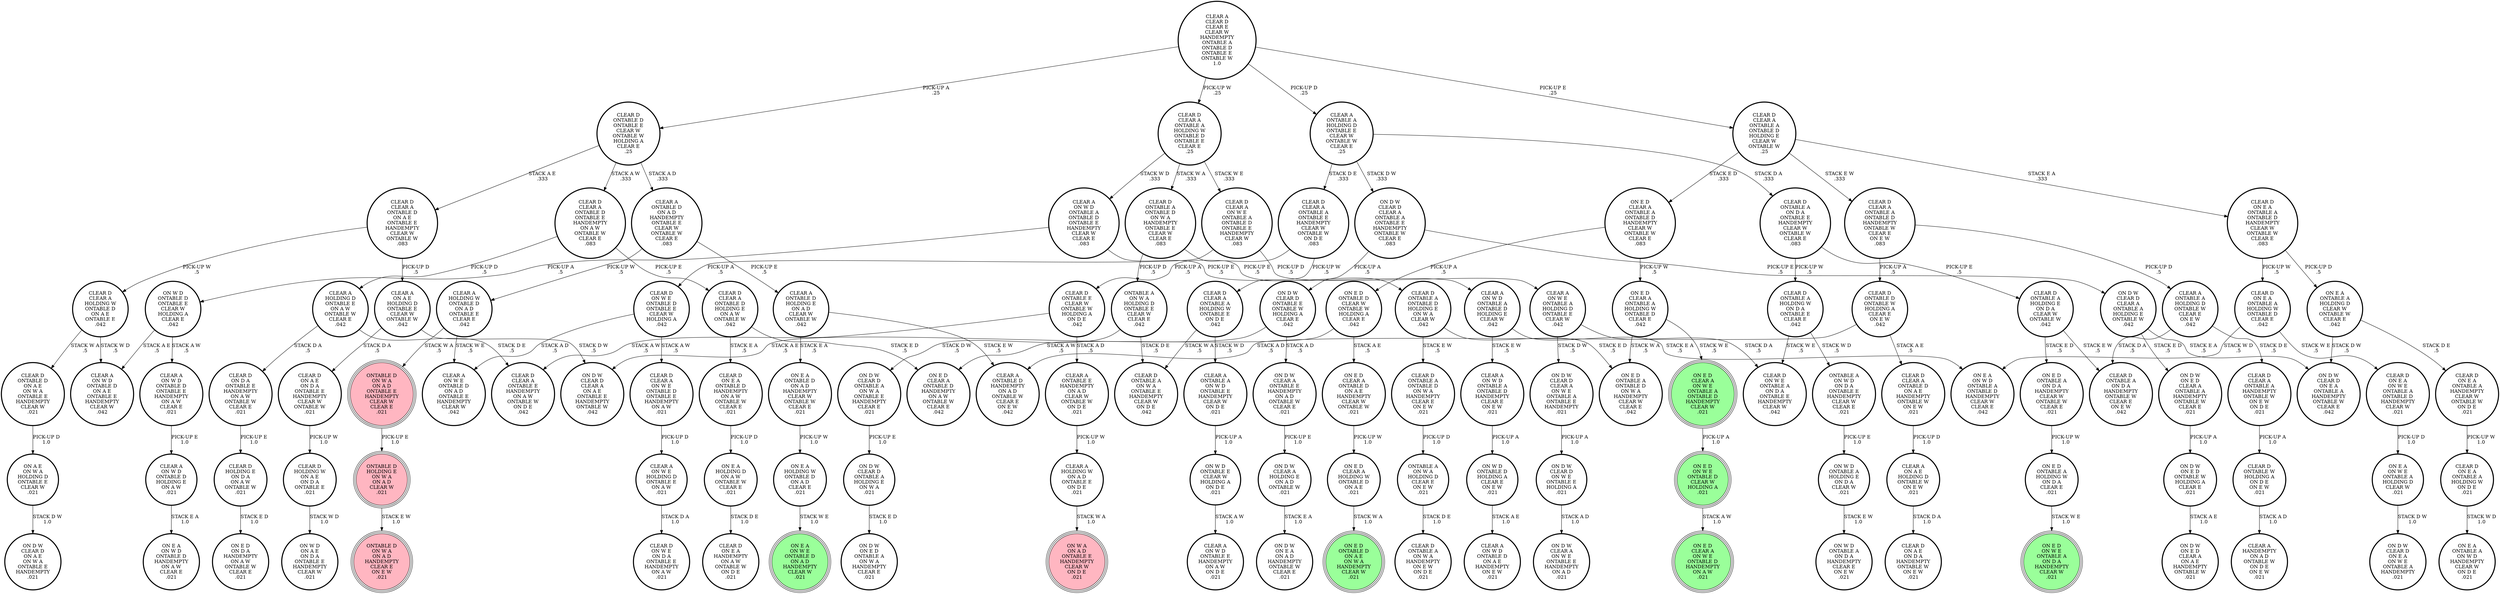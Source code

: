 digraph {
"CLEAR A\nON W D\nONTABLE A\nONTABLE D\nONTABLE E\nHANDEMPTY\nCLEAR W\nCLEAR E\n.083\n" -> "ON W D\nONTABLE D\nONTABLE E\nCLEAR W\nHOLDING A\nCLEAR E\n.042\n"[label="PICK-UP A\n.5\n"];
"CLEAR A\nON W D\nONTABLE A\nONTABLE D\nONTABLE E\nHANDEMPTY\nCLEAR W\nCLEAR E\n.083\n" -> "CLEAR A\nON W D\nONTABLE A\nONTABLE D\nHOLDING E\nCLEAR W\n.042\n"[label="PICK-UP E\n.5\n"];
"CLEAR D\nON W E\nONTABLE D\nONTABLE E\nCLEAR W\nHOLDING A\n.042\n" -> "CLEAR D\nCLEAR A\nON W E\nONTABLE D\nONTABLE E\nHANDEMPTY\nON A W\n.021\n"[label="STACK A W\n.5\n"];
"CLEAR D\nON W E\nONTABLE D\nONTABLE E\nCLEAR W\nHOLDING A\n.042\n" -> "CLEAR A\nON W E\nONTABLE D\nON A D\nONTABLE E\nHANDEMPTY\nCLEAR W\n.042\n"[label="STACK A D\n.5\n"];
"CLEAR D\nONTABLE A\nON D A\nONTABLE E\nHANDEMPTY\nCLEAR W\nONTABLE W\nCLEAR E\n.083\n" -> "CLEAR D\nONTABLE A\nHOLDING W\nON D A\nONTABLE E\nCLEAR E\n.042\n"[label="PICK-UP W\n.5\n"];
"CLEAR D\nONTABLE A\nON D A\nONTABLE E\nHANDEMPTY\nCLEAR W\nONTABLE W\nCLEAR E\n.083\n" -> "CLEAR D\nONTABLE A\nHOLDING E\nON D A\nCLEAR W\nONTABLE W\n.042\n"[label="PICK-UP E\n.5\n"];
"ON D W\nCLEAR D\nCLEAR A\nONTABLE A\nHOLDING E\nONTABLE W\n.042\n" -> "ON D W\nON E D\nCLEAR A\nONTABLE A\nHANDEMPTY\nONTABLE W\nCLEAR E\n.021\n"[label="STACK E D\n.5\n"];
"ON D W\nCLEAR D\nCLEAR A\nONTABLE A\nHOLDING E\nONTABLE W\n.042\n" -> "ON D W\nCLEAR D\nON E A\nONTABLE A\nHANDEMPTY\nONTABLE W\nCLEAR E\n.042\n"[label="STACK E A\n.5\n"];
"CLEAR A\nON A E\nHOLDING D\nONTABLE W\nON E W\n.021\n" -> "CLEAR D\nON A E\nON D A\nHANDEMPTY\nONTABLE W\nON E W\n.021\n"[label="STACK D A\n1.0\n"];
"CLEAR A\nONTABLE D\nHOLDING E\nON A D\nCLEAR W\nONTABLE W\n.042\n" -> "ON E A\nONTABLE D\nON A D\nHANDEMPTY\nCLEAR W\nONTABLE W\nCLEAR E\n.021\n"[label="STACK E A\n.5\n"];
"CLEAR A\nONTABLE D\nHOLDING E\nON A D\nCLEAR W\nONTABLE W\n.042\n" -> "CLEAR A\nONTABLE D\nHANDEMPTY\nON A D\nONTABLE W\nCLEAR E\nON E W\n.042\n"[label="STACK E W\n.5\n"];
"CLEAR D\nONTABLE A\nHOLDING E\nON D A\nCLEAR W\nONTABLE W\n.042\n" -> "ON E D\nONTABLE A\nON D A\nHANDEMPTY\nCLEAR W\nONTABLE W\nCLEAR E\n.021\n"[label="STACK E D\n.5\n"];
"CLEAR D\nONTABLE A\nHOLDING E\nON D A\nCLEAR W\nONTABLE W\n.042\n" -> "CLEAR D\nONTABLE A\nON D A\nHANDEMPTY\nONTABLE W\nCLEAR E\nON E W\n.042\n"[label="STACK E W\n.5\n"];
"CLEAR D\nHOLDING E\nON D A\nON A W\nONTABLE W\n.021\n" -> "ON E D\nON D A\nHANDEMPTY\nON A W\nONTABLE W\nCLEAR E\n.021\n"[label="STACK E D\n1.0\n"];
"CLEAR A\nHOLDING W\nONTABLE D\nON A D\nONTABLE E\nCLEAR E\n.042\n" -> "CLEAR A\nON W E\nONTABLE D\nON A D\nONTABLE E\nHANDEMPTY\nCLEAR W\n.042\n"[label="STACK W E\n.5\n"];
"CLEAR A\nHOLDING W\nONTABLE D\nON A D\nONTABLE E\nCLEAR E\n.042\n" -> "ONTABLE D\nON W A\nON A D\nONTABLE E\nHANDEMPTY\nCLEAR W\nCLEAR E\n.021\n"[label="STACK W A\n.5\n"];
"CLEAR D\nONTABLE D\nONTABLE E\nCLEAR W\nONTABLE W\nHOLDING A\nCLEAR E\n.25\n" -> "CLEAR D\nCLEAR A\nONTABLE D\nONTABLE E\nHANDEMPTY\nON A W\nONTABLE W\nCLEAR E\n.083\n"[label="STACK A W\n.333\n"];
"CLEAR D\nONTABLE D\nONTABLE E\nCLEAR W\nONTABLE W\nHOLDING A\nCLEAR E\n.25\n" -> "CLEAR A\nONTABLE D\nON A D\nHANDEMPTY\nONTABLE E\nCLEAR W\nONTABLE W\nCLEAR E\n.083\n"[label="STACK A D\n.333\n"];
"CLEAR D\nONTABLE D\nONTABLE E\nCLEAR W\nONTABLE W\nHOLDING A\nCLEAR E\n.25\n" -> "CLEAR D\nCLEAR A\nONTABLE D\nON A E\nONTABLE E\nHANDEMPTY\nCLEAR W\nONTABLE W\n.083\n"[label="STACK A E\n.333\n"];
"CLEAR D\nON E A\nONTABLE A\nHANDEMPTY\nCLEAR W\nONTABLE W\nON D E\n.021\n" -> "CLEAR D\nON E A\nONTABLE A\nHOLDING W\nON D E\n.021\n"[label="PICK-UP W\n1.0\n"];
"ON D W\nCLEAR D\nCLEAR A\nONTABLE A\nONTABLE E\nHANDEMPTY\nONTABLE W\nCLEAR E\n.083\n" -> "ON D W\nCLEAR D\nCLEAR A\nONTABLE A\nHOLDING E\nONTABLE W\n.042\n"[label="PICK-UP E\n.5\n"];
"ON D W\nCLEAR D\nCLEAR A\nONTABLE A\nONTABLE E\nHANDEMPTY\nONTABLE W\nCLEAR E\n.083\n" -> "ON D W\nCLEAR D\nONTABLE E\nONTABLE W\nHOLDING A\nCLEAR E\n.042\n"[label="PICK-UP A\n.5\n"];
"ON D W\nCLEAR A\nHOLDING E\nON A D\nONTABLE W\n.021\n" -> "ON D W\nON E A\nON A D\nHANDEMPTY\nONTABLE W\nCLEAR E\n.021\n"[label="STACK E A\n1.0\n"];
"CLEAR A\nON A E\nHOLDING D\nONTABLE E\nCLEAR W\nONTABLE W\n.042\n" -> "CLEAR D\nON A E\nON D A\nONTABLE E\nHANDEMPTY\nCLEAR W\nONTABLE W\n.021\n"[label="STACK D A\n.5\n"];
"CLEAR A\nON A E\nHOLDING D\nONTABLE E\nCLEAR W\nONTABLE W\n.042\n" -> "ON D W\nCLEAR D\nCLEAR A\nON A E\nONTABLE E\nHANDEMPTY\nONTABLE W\n.042\n"[label="STACK D W\n.5\n"];
"CLEAR D\nONTABLE A\nONTABLE D\nHOLDING E\nON W A\nCLEAR W\n.042\n" -> "CLEAR D\nONTABLE A\nONTABLE D\nON W A\nHANDEMPTY\nCLEAR E\nON E W\n.021\n"[label="STACK E W\n.5\n"];
"CLEAR D\nONTABLE A\nONTABLE D\nHOLDING E\nON W A\nCLEAR W\n.042\n" -> "ON E D\nONTABLE A\nONTABLE D\nON W A\nHANDEMPTY\nCLEAR W\nCLEAR E\n.042\n"[label="STACK E D\n.5\n"];
"ON E D\nONTABLE D\nCLEAR W\nONTABLE W\nHOLDING A\nCLEAR E\n.042\n" -> "ON E D\nCLEAR A\nONTABLE D\nHANDEMPTY\nON A W\nONTABLE W\nCLEAR E\n.042\n"[label="STACK A W\n.5\n"];
"ON E D\nONTABLE D\nCLEAR W\nONTABLE W\nHOLDING A\nCLEAR E\n.042\n" -> "ON E D\nCLEAR A\nONTABLE D\nON A E\nHANDEMPTY\nCLEAR W\nONTABLE W\n.021\n"[label="STACK A E\n.5\n"];
"CLEAR D\nCLEAR A\nHOLDING W\nONTABLE D\nON A E\nONTABLE E\n.042\n" -> "CLEAR A\nON W D\nONTABLE D\nON A E\nONTABLE E\nHANDEMPTY\nCLEAR W\n.042\n"[label="STACK W D\n.5\n"];
"CLEAR D\nCLEAR A\nHOLDING W\nONTABLE D\nON A E\nONTABLE E\n.042\n" -> "CLEAR D\nONTABLE D\nON A E\nON W A\nONTABLE E\nHANDEMPTY\nCLEAR W\n.021\n"[label="STACK W A\n.5\n"];
"CLEAR D\nON A E\nON D A\nONTABLE E\nHANDEMPTY\nCLEAR W\nONTABLE W\n.021\n" -> "CLEAR D\nHOLDING W\nON A E\nON D A\nONTABLE E\n.021\n"[label="PICK-UP W\n1.0\n"];
"ONTABLE A\nON W A\nHOLDING D\nCLEAR E\nON E W\n.021\n" -> "CLEAR D\nONTABLE A\nON W A\nHANDEMPTY\nON E W\nON D E\n.021\n"[label="STACK D E\n1.0\n"];
"ON E A\nON W E\nONTABLE A\nHOLDING D\nCLEAR W\n.021\n" -> "ON D W\nCLEAR D\nON E A\nON W E\nONTABLE A\nHANDEMPTY\n.021\n"[label="STACK D W\n1.0\n"];
"ONTABLE D\nON W A\nON A D\nONTABLE E\nHANDEMPTY\nCLEAR W\nCLEAR E\n.021\n" -> "ONTABLE D\nHOLDING E\nON W A\nON A D\nCLEAR W\n.021\n"[label="PICK-UP E\n1.0\n"];
"ON W D\nONTABLE D\nONTABLE E\nCLEAR W\nHOLDING A\nCLEAR E\n.042\n" -> "CLEAR A\nON W D\nONTABLE D\nONTABLE E\nHANDEMPTY\nON A W\nCLEAR E\n.021\n"[label="STACK A W\n.5\n"];
"ON W D\nONTABLE D\nONTABLE E\nCLEAR W\nHOLDING A\nCLEAR E\n.042\n" -> "CLEAR A\nON W D\nONTABLE D\nON A E\nONTABLE E\nHANDEMPTY\nCLEAR W\n.042\n"[label="STACK A E\n.5\n"];
"ONTABLE A\nON W D\nON D A\nONTABLE E\nHANDEMPTY\nCLEAR W\nCLEAR E\n.021\n" -> "ON W D\nONTABLE A\nHOLDING E\nON D A\nCLEAR W\n.021\n"[label="PICK-UP E\n1.0\n"];
"ON E D\nCLEAR A\nHOLDING W\nONTABLE D\nON A E\n.021\n" -> "ON E D\nONTABLE D\nON A E\nON W A\nHANDEMPTY\nCLEAR W\n.021\n"[label="STACK W A\n1.0\n"];
"CLEAR D\nCLEAR A\nON W E\nONTABLE A\nONTABLE D\nONTABLE E\nHANDEMPTY\nCLEAR W\n.083\n" -> "CLEAR A\nON W E\nONTABLE A\nHOLDING D\nONTABLE E\nCLEAR W\n.042\n"[label="PICK-UP D\n.5\n"];
"CLEAR D\nCLEAR A\nON W E\nONTABLE A\nONTABLE D\nONTABLE E\nHANDEMPTY\nCLEAR W\n.083\n" -> "CLEAR D\nON W E\nONTABLE D\nONTABLE E\nCLEAR W\nHOLDING A\n.042\n"[label="PICK-UP A\n.5\n"];
"CLEAR A\nHOLDING W\nON A D\nONTABLE E\nON D E\n.021\n" -> "ON W A\nON A D\nONTABLE E\nHANDEMPTY\nCLEAR W\nON D E\n.021\n"[label="STACK W A\n1.0\n"];
"ON D W\nON E D\nONTABLE W\nHOLDING A\nCLEAR E\n.021\n" -> "ON D W\nON E D\nCLEAR A\nON A E\nHANDEMPTY\nONTABLE W\n.021\n"[label="STACK A E\n1.0\n"];
"CLEAR A\nON W D\nONTABLE D\nONTABLE E\nHANDEMPTY\nON A W\nCLEAR E\n.021\n" -> "CLEAR A\nON W D\nONTABLE D\nHOLDING E\nON A W\n.021\n"[label="PICK-UP E\n1.0\n"];
"CLEAR D\nONTABLE W\nHOLDING A\nON D E\nON E W\n.021\n" -> "CLEAR A\nHANDEMPTY\nON A D\nONTABLE W\nON D E\nON E W\n.021\n"[label="STACK A D\n1.0\n"];
"ONTABLE A\nON W A\nHOLDING D\nONTABLE E\nCLEAR W\nCLEAR E\n.042\n" -> "CLEAR D\nONTABLE A\nON W A\nONTABLE E\nHANDEMPTY\nCLEAR W\nON D E\n.042\n"[label="STACK D E\n.5\n"];
"ONTABLE A\nON W A\nHOLDING D\nONTABLE E\nCLEAR W\nCLEAR E\n.042\n" -> "ON D W\nCLEAR D\nONTABLE A\nON W A\nONTABLE E\nHANDEMPTY\nCLEAR E\n.021\n"[label="STACK D W\n.5\n"];
"ON W D\nONTABLE A\nHOLDING E\nON D A\nCLEAR W\n.021\n" -> "ON W D\nONTABLE A\nON D A\nHANDEMPTY\nCLEAR E\nON E W\n.021\n"[label="STACK E W\n1.0\n"];
"CLEAR A\nON W E\nONTABLE A\nHOLDING D\nONTABLE E\nCLEAR W\n.042\n" -> "ON D W\nCLEAR D\nCLEAR A\nON W E\nONTABLE A\nONTABLE E\nHANDEMPTY\n.021\n"[label="STACK D W\n.5\n"];
"CLEAR A\nON W E\nONTABLE A\nHOLDING D\nONTABLE E\nCLEAR W\n.042\n" -> "CLEAR D\nON W E\nONTABLE A\nON D A\nONTABLE E\nHANDEMPTY\nCLEAR W\n.042\n"[label="STACK D A\n.5\n"];
"CLEAR D\nON E A\nONTABLE A\nHOLDING W\nON D E\n.021\n" -> "ON E A\nONTABLE A\nON W D\nHANDEMPTY\nCLEAR W\nON D E\n.021\n"[label="STACK W D\n1.0\n"];
"ON E A\nONTABLE A\nHOLDING D\nCLEAR W\nONTABLE W\nCLEAR E\n.042\n" -> "CLEAR D\nON E A\nONTABLE A\nHANDEMPTY\nCLEAR W\nONTABLE W\nON D E\n.021\n"[label="STACK D E\n.5\n"];
"ON E A\nONTABLE A\nHOLDING D\nCLEAR W\nONTABLE W\nCLEAR E\n.042\n" -> "ON D W\nCLEAR D\nON E A\nONTABLE A\nHANDEMPTY\nONTABLE W\nCLEAR E\n.042\n"[label="STACK D W\n.5\n"];
"CLEAR A\nON W D\nONTABLE D\nHOLDING E\nON A W\n.021\n" -> "ON E A\nON W D\nONTABLE D\nHANDEMPTY\nON A W\nCLEAR E\n.021\n"[label="STACK E A\n1.0\n"];
"ON W D\nONTABLE E\nCLEAR W\nHOLDING A\nON D E\n.021\n" -> "CLEAR A\nON W D\nONTABLE E\nHANDEMPTY\nON A W\nON D E\n.021\n"[label="STACK A W\n1.0\n"];
"ON D W\nCLEAR A\nONTABLE E\nHANDEMPTY\nON A D\nONTABLE W\nCLEAR E\n.021\n" -> "ON D W\nCLEAR A\nHOLDING E\nON A D\nONTABLE W\n.021\n"[label="PICK-UP E\n1.0\n"];
"CLEAR A\nON W E\nHOLDING D\nONTABLE E\nON A W\n.021\n" -> "CLEAR D\nON W E\nON D A\nONTABLE E\nHANDEMPTY\nON A W\n.021\n"[label="STACK D A\n1.0\n"];
"CLEAR D\nCLEAR A\nONTABLE A\nHOLDING W\nONTABLE E\nON D E\n.042\n" -> "CLEAR A\nONTABLE A\nON W D\nONTABLE E\nHANDEMPTY\nCLEAR W\nON D E\n.021\n"[label="STACK W D\n.5\n"];
"CLEAR D\nCLEAR A\nONTABLE A\nHOLDING W\nONTABLE E\nON D E\n.042\n" -> "CLEAR D\nONTABLE A\nON W A\nONTABLE E\nHANDEMPTY\nCLEAR W\nON D E\n.042\n"[label="STACK W A\n.5\n"];
"CLEAR D\nONTABLE A\nONTABLE D\nON W A\nHANDEMPTY\nCLEAR E\nON E W\n.021\n" -> "ONTABLE A\nON W A\nHOLDING D\nCLEAR E\nON E W\n.021\n"[label="PICK-UP D\n1.0\n"];
"CLEAR D\nCLEAR A\nON W E\nONTABLE D\nONTABLE E\nHANDEMPTY\nON A W\n.021\n" -> "CLEAR A\nON W E\nHOLDING D\nONTABLE E\nON A W\n.021\n"[label="PICK-UP D\n1.0\n"];
"CLEAR A\nON W D\nONTABLE A\nONTABLE D\nHANDEMPTY\nCLEAR E\nON E W\n.021\n" -> "ON W D\nONTABLE D\nHOLDING A\nCLEAR E\nON E W\n.021\n"[label="PICK-UP A\n1.0\n"];
"CLEAR D\nCLEAR A\nONTABLE A\nONTABLE E\nHANDEMPTY\nCLEAR W\nONTABLE W\nON D E\n.083\n" -> "CLEAR D\nCLEAR A\nONTABLE A\nHOLDING W\nONTABLE E\nON D E\n.042\n"[label="PICK-UP W\n.5\n"];
"CLEAR D\nCLEAR A\nONTABLE A\nONTABLE E\nHANDEMPTY\nCLEAR W\nONTABLE W\nON D E\n.083\n" -> "CLEAR D\nONTABLE E\nCLEAR W\nONTABLE W\nHOLDING A\nON D E\n.042\n"[label="PICK-UP A\n.5\n"];
"CLEAR D\nONTABLE A\nHOLDING W\nON D A\nONTABLE E\nCLEAR E\n.042\n" -> "ONTABLE A\nON W D\nON D A\nONTABLE E\nHANDEMPTY\nCLEAR W\nCLEAR E\n.021\n"[label="STACK W D\n.5\n"];
"CLEAR D\nONTABLE A\nHOLDING W\nON D A\nONTABLE E\nCLEAR E\n.042\n" -> "CLEAR D\nON W E\nONTABLE A\nON D A\nONTABLE E\nHANDEMPTY\nCLEAR W\n.042\n"[label="STACK W E\n.5\n"];
"CLEAR A\nONTABLE E\nHANDEMPTY\nON A D\nCLEAR W\nONTABLE W\nON D E\n.021\n" -> "CLEAR A\nHOLDING W\nON A D\nONTABLE E\nON D E\n.021\n"[label="PICK-UP W\n1.0\n"];
"ON E D\nONTABLE A\nHOLDING W\nON D A\nCLEAR E\n.021\n" -> "ON E D\nON W E\nONTABLE A\nON D A\nHANDEMPTY\nCLEAR W\n.021\n"[label="STACK W E\n1.0\n"];
"CLEAR D\nCLEAR A\nONTABLE D\nHOLDING E\nON A W\nONTABLE W\n.042\n" -> "ON E D\nCLEAR A\nONTABLE D\nHANDEMPTY\nON A W\nONTABLE W\nCLEAR E\n.042\n"[label="STACK E D\n.5\n"];
"CLEAR D\nCLEAR A\nONTABLE D\nHOLDING E\nON A W\nONTABLE W\n.042\n" -> "CLEAR D\nON E A\nONTABLE D\nHANDEMPTY\nON A W\nONTABLE W\nCLEAR E\n.021\n"[label="STACK E A\n.5\n"];
"ON D W\nCLEAR D\nONTABLE A\nHOLDING E\nON W A\n.021\n" -> "ON D W\nON E D\nONTABLE A\nON W A\nHANDEMPTY\nCLEAR E\n.021\n"[label="STACK E D\n1.0\n"];
"ON A E\nON W A\nHOLDING D\nONTABLE E\nCLEAR W\n.021\n" -> "ON D W\nCLEAR D\nON A E\nON W A\nONTABLE E\nHANDEMPTY\n.021\n"[label="STACK D W\n1.0\n"];
"ON D W\nCLEAR D\nONTABLE E\nONTABLE W\nHOLDING A\nCLEAR E\n.042\n" -> "ON D W\nCLEAR D\nCLEAR A\nON A E\nONTABLE E\nHANDEMPTY\nONTABLE W\n.042\n"[label="STACK A E\n.5\n"];
"ON D W\nCLEAR D\nONTABLE E\nONTABLE W\nHOLDING A\nCLEAR E\n.042\n" -> "ON D W\nCLEAR A\nONTABLE E\nHANDEMPTY\nON A D\nONTABLE W\nCLEAR E\n.021\n"[label="STACK A D\n.5\n"];
"CLEAR D\nCLEAR A\nONTABLE A\nHANDEMPTY\nONTABLE W\nON E W\nON D E\n.021\n" -> "CLEAR D\nONTABLE W\nHOLDING A\nON D E\nON E W\n.021\n"[label="PICK-UP A\n1.0\n"];
"CLEAR D\nON E A\nONTABLE A\nHOLDING W\nONTABLE D\nCLEAR E\n.042\n" -> "CLEAR D\nON E A\nON W E\nONTABLE A\nONTABLE D\nHANDEMPTY\nCLEAR W\n.021\n"[label="STACK W E\n.5\n"];
"CLEAR D\nON E A\nONTABLE A\nHOLDING W\nONTABLE D\nCLEAR E\n.042\n" -> "ON E A\nON W D\nONTABLE A\nONTABLE D\nHANDEMPTY\nCLEAR W\nCLEAR E\n.042\n"[label="STACK W D\n.5\n"];
"ON E D\nCLEAR A\nONTABLE D\nON A E\nHANDEMPTY\nCLEAR W\nONTABLE W\n.021\n" -> "ON E D\nCLEAR A\nHOLDING W\nONTABLE D\nON A E\n.021\n"[label="PICK-UP W\n1.0\n"];
"CLEAR D\nCLEAR A\nONTABLE D\nON A E\nONTABLE E\nHANDEMPTY\nCLEAR W\nONTABLE W\n.083\n" -> "CLEAR A\nON A E\nHOLDING D\nONTABLE E\nCLEAR W\nONTABLE W\n.042\n"[label="PICK-UP D\n.5\n"];
"CLEAR D\nCLEAR A\nONTABLE D\nON A E\nONTABLE E\nHANDEMPTY\nCLEAR W\nONTABLE W\n.083\n" -> "CLEAR D\nCLEAR A\nHOLDING W\nONTABLE D\nON A E\nONTABLE E\n.042\n"[label="PICK-UP W\n.5\n"];
"ON E A\nHOLDING W\nONTABLE D\nON A D\nCLEAR E\n.021\n" -> "ON E A\nON W E\nONTABLE D\nON A D\nHANDEMPTY\nCLEAR W\n.021\n"[label="STACK W E\n1.0\n"];
"ON D W\nCLEAR D\nONTABLE A\nON W A\nONTABLE E\nHANDEMPTY\nCLEAR E\n.021\n" -> "ON D W\nCLEAR D\nONTABLE A\nHOLDING E\nON W A\n.021\n"[label="PICK-UP E\n1.0\n"];
"ON E D\nCLEAR A\nONTABLE A\nONTABLE D\nHANDEMPTY\nCLEAR W\nONTABLE W\nCLEAR E\n.083\n" -> "ON E D\nCLEAR A\nONTABLE A\nHOLDING W\nONTABLE D\nCLEAR E\n.042\n"[label="PICK-UP W\n.5\n"];
"ON E D\nCLEAR A\nONTABLE A\nONTABLE D\nHANDEMPTY\nCLEAR W\nONTABLE W\nCLEAR E\n.083\n" -> "ON E D\nONTABLE D\nCLEAR W\nONTABLE W\nHOLDING A\nCLEAR E\n.042\n"[label="PICK-UP A\n.5\n"];
"ON E D\nON W E\nONTABLE D\nCLEAR W\nHOLDING A\n.021\n" -> "ON E D\nCLEAR A\nON W E\nONTABLE D\nHANDEMPTY\nON A W\n.021\n"[label="STACK A W\n1.0\n"];
"CLEAR D\nONTABLE E\nCLEAR W\nONTABLE W\nHOLDING A\nON D E\n.042\n" -> "CLEAR D\nCLEAR A\nONTABLE E\nHANDEMPTY\nON A W\nONTABLE W\nON D E\n.042\n"[label="STACK A W\n.5\n"];
"CLEAR D\nONTABLE E\nCLEAR W\nONTABLE W\nHOLDING A\nON D E\n.042\n" -> "CLEAR A\nONTABLE E\nHANDEMPTY\nON A D\nCLEAR W\nONTABLE W\nON D E\n.021\n"[label="STACK A D\n.5\n"];
"CLEAR D\nCLEAR A\nONTABLE A\nHOLDING W\nONTABLE D\nONTABLE E\nCLEAR E\n.25\n" -> "CLEAR D\nONTABLE A\nONTABLE D\nON W A\nHANDEMPTY\nONTABLE E\nCLEAR W\nCLEAR E\n.083\n"[label="STACK W A\n.333\n"];
"CLEAR D\nCLEAR A\nONTABLE A\nHOLDING W\nONTABLE D\nONTABLE E\nCLEAR E\n.25\n" -> "CLEAR D\nCLEAR A\nON W E\nONTABLE A\nONTABLE D\nONTABLE E\nHANDEMPTY\nCLEAR W\n.083\n"[label="STACK W E\n.333\n"];
"CLEAR D\nCLEAR A\nONTABLE A\nHOLDING W\nONTABLE D\nONTABLE E\nCLEAR E\n.25\n" -> "CLEAR A\nON W D\nONTABLE A\nONTABLE D\nONTABLE E\nHANDEMPTY\nCLEAR W\nCLEAR E\n.083\n"[label="STACK W D\n.333\n"];
"CLEAR D\nONTABLE A\nONTABLE D\nON W A\nHANDEMPTY\nONTABLE E\nCLEAR W\nCLEAR E\n.083\n" -> "CLEAR D\nONTABLE A\nONTABLE D\nHOLDING E\nON W A\nCLEAR W\n.042\n"[label="PICK-UP E\n.5\n"];
"CLEAR D\nONTABLE A\nONTABLE D\nON W A\nHANDEMPTY\nONTABLE E\nCLEAR W\nCLEAR E\n.083\n" -> "ONTABLE A\nON W A\nHOLDING D\nONTABLE E\nCLEAR W\nCLEAR E\n.042\n"[label="PICK-UP D\n.5\n"];
"CLEAR A\nONTABLE A\nHOLDING D\nONTABLE E\nCLEAR W\nONTABLE W\nCLEAR E\n.25\n" -> "ON D W\nCLEAR D\nCLEAR A\nONTABLE A\nONTABLE E\nHANDEMPTY\nONTABLE W\nCLEAR E\n.083\n"[label="STACK D W\n.333\n"];
"CLEAR A\nONTABLE A\nHOLDING D\nONTABLE E\nCLEAR W\nONTABLE W\nCLEAR E\n.25\n" -> "CLEAR D\nONTABLE A\nON D A\nONTABLE E\nHANDEMPTY\nCLEAR W\nONTABLE W\nCLEAR E\n.083\n"[label="STACK D A\n.333\n"];
"CLEAR A\nONTABLE A\nHOLDING D\nONTABLE E\nCLEAR W\nONTABLE W\nCLEAR E\n.25\n" -> "CLEAR D\nCLEAR A\nONTABLE A\nONTABLE E\nHANDEMPTY\nCLEAR W\nONTABLE W\nON D E\n.083\n"[label="STACK D E\n.333\n"];
"ON W D\nONTABLE D\nHOLDING A\nCLEAR E\nON E W\n.021\n" -> "CLEAR A\nON W D\nONTABLE D\nON A E\nHANDEMPTY\nON E W\n.021\n"[label="STACK A E\n1.0\n"];
"CLEAR D\nHOLDING W\nON A E\nON D A\nONTABLE E\n.021\n" -> "ON W D\nON A E\nON D A\nONTABLE E\nHANDEMPTY\nCLEAR W\n.021\n"[label="STACK W D\n1.0\n"];
"CLEAR A\nONTABLE A\nON W D\nONTABLE E\nHANDEMPTY\nCLEAR W\nON D E\n.021\n" -> "ON W D\nONTABLE E\nCLEAR W\nHOLDING A\nON D E\n.021\n"[label="PICK-UP A\n1.0\n"];
"ONTABLE D\nHOLDING E\nON W A\nON A D\nCLEAR W\n.021\n" -> "ONTABLE D\nON W A\nON A D\nHANDEMPTY\nCLEAR E\nON E W\n.021\n"[label="STACK E W\n1.0\n"];
"ON E D\nCLEAR A\nON W E\nONTABLE A\nONTABLE D\nHANDEMPTY\nCLEAR W\n.021\n" -> "ON E D\nON W E\nONTABLE D\nCLEAR W\nHOLDING A\n.021\n"[label="PICK-UP A\n1.0\n"];
"CLEAR A\nON W D\nONTABLE A\nONTABLE D\nHOLDING E\nCLEAR W\n.042\n" -> "CLEAR A\nON W D\nONTABLE A\nONTABLE D\nHANDEMPTY\nCLEAR E\nON E W\n.021\n"[label="STACK E W\n.5\n"];
"CLEAR A\nON W D\nONTABLE A\nONTABLE D\nHOLDING E\nCLEAR W\n.042\n" -> "ON E A\nON W D\nONTABLE A\nONTABLE D\nHANDEMPTY\nCLEAR W\nCLEAR E\n.042\n"[label="STACK E A\n.5\n"];
"CLEAR D\nCLEAR A\nONTABLE D\nONTABLE E\nHANDEMPTY\nON A W\nONTABLE W\nCLEAR E\n.083\n" -> "CLEAR A\nHOLDING D\nONTABLE E\nON A W\nONTABLE W\nCLEAR E\n.042\n"[label="PICK-UP D\n.5\n"];
"CLEAR D\nCLEAR A\nONTABLE D\nONTABLE E\nHANDEMPTY\nON A W\nONTABLE W\nCLEAR E\n.083\n" -> "CLEAR D\nCLEAR A\nONTABLE D\nHOLDING E\nON A W\nONTABLE W\n.042\n"[label="PICK-UP E\n.5\n"];
"CLEAR A\nCLEAR D\nCLEAR E\nCLEAR W\nHANDEMPTY\nONTABLE A\nONTABLE D\nONTABLE E\nONTABLE W\n1.0\n" -> "CLEAR D\nONTABLE D\nONTABLE E\nCLEAR W\nONTABLE W\nHOLDING A\nCLEAR E\n.25\n"[label="PICK-UP A\n.25\n"];
"CLEAR A\nCLEAR D\nCLEAR E\nCLEAR W\nHANDEMPTY\nONTABLE A\nONTABLE D\nONTABLE E\nONTABLE W\n1.0\n" -> "CLEAR A\nONTABLE A\nHOLDING D\nONTABLE E\nCLEAR W\nONTABLE W\nCLEAR E\n.25\n"[label="PICK-UP D\n.25\n"];
"CLEAR A\nCLEAR D\nCLEAR E\nCLEAR W\nHANDEMPTY\nONTABLE A\nONTABLE D\nONTABLE E\nONTABLE W\n1.0\n" -> "CLEAR D\nCLEAR A\nONTABLE A\nONTABLE D\nHOLDING E\nCLEAR W\nONTABLE W\n.25\n"[label="PICK-UP E\n.25\n"];
"CLEAR A\nCLEAR D\nCLEAR E\nCLEAR W\nHANDEMPTY\nONTABLE A\nONTABLE D\nONTABLE E\nONTABLE W\n1.0\n" -> "CLEAR D\nCLEAR A\nONTABLE A\nHOLDING W\nONTABLE D\nONTABLE E\nCLEAR E\n.25\n"[label="PICK-UP W\n.25\n"];
"ON E D\nONTABLE A\nON D A\nHANDEMPTY\nCLEAR W\nONTABLE W\nCLEAR E\n.021\n" -> "ON E D\nONTABLE A\nHOLDING W\nON D A\nCLEAR E\n.021\n"[label="PICK-UP W\n1.0\n"];
"CLEAR D\nCLEAR A\nONTABLE A\nONTABLE D\nHOLDING E\nCLEAR W\nONTABLE W\n.25\n" -> "CLEAR D\nON E A\nONTABLE A\nONTABLE D\nHANDEMPTY\nCLEAR W\nONTABLE W\nCLEAR E\n.083\n"[label="STACK E A\n.333\n"];
"CLEAR D\nCLEAR A\nONTABLE A\nONTABLE D\nHOLDING E\nCLEAR W\nONTABLE W\n.25\n" -> "ON E D\nCLEAR A\nONTABLE A\nONTABLE D\nHANDEMPTY\nCLEAR W\nONTABLE W\nCLEAR E\n.083\n"[label="STACK E D\n.333\n"];
"CLEAR D\nCLEAR A\nONTABLE A\nONTABLE D\nHOLDING E\nCLEAR W\nONTABLE W\n.25\n" -> "CLEAR D\nCLEAR A\nONTABLE A\nONTABLE D\nHANDEMPTY\nONTABLE W\nCLEAR E\nON E W\n.083\n"[label="STACK E W\n.333\n"];
"CLEAR D\nONTABLE D\nONTABLE W\nHOLDING A\nCLEAR E\nON E W\n.042\n" -> "CLEAR A\nONTABLE D\nHANDEMPTY\nON A D\nONTABLE W\nCLEAR E\nON E W\n.042\n"[label="STACK A D\n.5\n"];
"CLEAR D\nONTABLE D\nONTABLE W\nHOLDING A\nCLEAR E\nON E W\n.042\n" -> "CLEAR D\nCLEAR A\nONTABLE D\nON A E\nHANDEMPTY\nONTABLE W\nON E W\n.021\n"[label="STACK A E\n.5\n"];
"CLEAR D\nON D A\nONTABLE E\nHANDEMPTY\nON A W\nONTABLE W\nCLEAR E\n.021\n" -> "CLEAR D\nHOLDING E\nON D A\nON A W\nONTABLE W\n.021\n"[label="PICK-UP E\n1.0\n"];
"CLEAR D\nON E A\nON W E\nONTABLE A\nONTABLE D\nHANDEMPTY\nCLEAR W\n.021\n" -> "ON E A\nON W E\nONTABLE A\nHOLDING D\nCLEAR W\n.021\n"[label="PICK-UP D\n1.0\n"];
"CLEAR D\nONTABLE D\nON A E\nON W A\nONTABLE E\nHANDEMPTY\nCLEAR W\n.021\n" -> "ON A E\nON W A\nHOLDING D\nONTABLE E\nCLEAR W\n.021\n"[label="PICK-UP D\n1.0\n"];
"CLEAR D\nON E A\nONTABLE A\nONTABLE D\nHANDEMPTY\nCLEAR W\nONTABLE W\nCLEAR E\n.083\n" -> "ON E A\nONTABLE A\nHOLDING D\nCLEAR W\nONTABLE W\nCLEAR E\n.042\n"[label="PICK-UP D\n.5\n"];
"CLEAR D\nON E A\nONTABLE A\nONTABLE D\nHANDEMPTY\nCLEAR W\nONTABLE W\nCLEAR E\n.083\n" -> "CLEAR D\nON E A\nONTABLE A\nHOLDING W\nONTABLE D\nCLEAR E\n.042\n"[label="PICK-UP W\n.5\n"];
"CLEAR D\nCLEAR A\nONTABLE D\nON A E\nHANDEMPTY\nONTABLE W\nON E W\n.021\n" -> "CLEAR A\nON A E\nHOLDING D\nONTABLE W\nON E W\n.021\n"[label="PICK-UP D\n1.0\n"];
"ON E D\nCLEAR A\nONTABLE A\nHOLDING W\nONTABLE D\nCLEAR E\n.042\n" -> "ON E D\nONTABLE A\nONTABLE D\nON W A\nHANDEMPTY\nCLEAR W\nCLEAR E\n.042\n"[label="STACK W A\n.5\n"];
"ON E D\nCLEAR A\nONTABLE A\nHOLDING W\nONTABLE D\nCLEAR E\n.042\n" -> "ON E D\nCLEAR A\nON W E\nONTABLE A\nONTABLE D\nHANDEMPTY\nCLEAR W\n.021\n"[label="STACK W E\n.5\n"];
"ON E A\nHOLDING D\nON A W\nONTABLE W\nCLEAR E\n.021\n" -> "CLEAR D\nON E A\nHANDEMPTY\nON A W\nONTABLE W\nON D E\n.021\n"[label="STACK D E\n1.0\n"];
"CLEAR A\nHOLDING D\nONTABLE E\nON A W\nONTABLE W\nCLEAR E\n.042\n" -> "CLEAR D\nON D A\nONTABLE E\nHANDEMPTY\nON A W\nONTABLE W\nCLEAR E\n.021\n"[label="STACK D A\n.5\n"];
"CLEAR A\nHOLDING D\nONTABLE E\nON A W\nONTABLE W\nCLEAR E\n.042\n" -> "CLEAR D\nCLEAR A\nONTABLE E\nHANDEMPTY\nON A W\nONTABLE W\nON D E\n.042\n"[label="STACK D E\n.5\n"];
"ON D W\nON E D\nCLEAR A\nONTABLE A\nHANDEMPTY\nONTABLE W\nCLEAR E\n.021\n" -> "ON D W\nON E D\nONTABLE W\nHOLDING A\nCLEAR E\n.021\n"[label="PICK-UP A\n1.0\n"];
"CLEAR A\nONTABLE A\nHOLDING D\nONTABLE W\nCLEAR E\nON E W\n.042\n" -> "CLEAR D\nCLEAR A\nONTABLE A\nHANDEMPTY\nONTABLE W\nON E W\nON D E\n.021\n"[label="STACK D E\n.5\n"];
"CLEAR A\nONTABLE A\nHOLDING D\nONTABLE W\nCLEAR E\nON E W\n.042\n" -> "CLEAR D\nONTABLE A\nON D A\nHANDEMPTY\nONTABLE W\nCLEAR E\nON E W\n.042\n"[label="STACK D A\n.5\n"];
"CLEAR A\nONTABLE D\nON A D\nHANDEMPTY\nONTABLE E\nCLEAR W\nONTABLE W\nCLEAR E\n.083\n" -> "CLEAR A\nONTABLE D\nHOLDING E\nON A D\nCLEAR W\nONTABLE W\n.042\n"[label="PICK-UP E\n.5\n"];
"CLEAR A\nONTABLE D\nON A D\nHANDEMPTY\nONTABLE E\nCLEAR W\nONTABLE W\nCLEAR E\n.083\n" -> "CLEAR A\nHOLDING W\nONTABLE D\nON A D\nONTABLE E\nCLEAR E\n.042\n"[label="PICK-UP W\n.5\n"];
"ON E A\nONTABLE D\nON A D\nHANDEMPTY\nCLEAR W\nONTABLE W\nCLEAR E\n.021\n" -> "ON E A\nHOLDING W\nONTABLE D\nON A D\nCLEAR E\n.021\n"[label="PICK-UP W\n1.0\n"];
"CLEAR D\nCLEAR A\nONTABLE A\nONTABLE D\nHANDEMPTY\nONTABLE W\nCLEAR E\nON E W\n.083\n" -> "CLEAR A\nONTABLE A\nHOLDING D\nONTABLE W\nCLEAR E\nON E W\n.042\n"[label="PICK-UP D\n.5\n"];
"CLEAR D\nCLEAR A\nONTABLE A\nONTABLE D\nHANDEMPTY\nONTABLE W\nCLEAR E\nON E W\n.083\n" -> "CLEAR D\nONTABLE D\nONTABLE W\nHOLDING A\nCLEAR E\nON E W\n.042\n"[label="PICK-UP A\n.5\n"];
"CLEAR D\nON E A\nONTABLE D\nHANDEMPTY\nON A W\nONTABLE W\nCLEAR E\n.021\n" -> "ON E A\nHOLDING D\nON A W\nONTABLE W\nCLEAR E\n.021\n"[label="PICK-UP D\n1.0\n"];
"ON D W\nCLEAR D\nON W E\nONTABLE E\nHOLDING A\n.021\n" -> "ON D W\nCLEAR A\nON W E\nONTABLE E\nHANDEMPTY\nON A D\n.021\n"[label="STACK A D\n1.0\n"];
"ON D W\nCLEAR D\nCLEAR A\nON W E\nONTABLE A\nONTABLE E\nHANDEMPTY\n.021\n" -> "ON D W\nCLEAR D\nON W E\nONTABLE E\nHOLDING A\n.021\n"[label="PICK-UP A\n1.0\n"];
"ON E A\nON W E\nONTABLE D\nON A D\nHANDEMPTY\nCLEAR W\n.021\n" [shape=circle, style=filled, fillcolor=palegreen1, peripheries=3];
"CLEAR D\nON W E\nON D A\nONTABLE E\nHANDEMPTY\nON A W\n.021\n" [shape=circle, penwidth=3];
"CLEAR A\nON W E\nONTABLE D\nON A D\nONTABLE E\nHANDEMPTY\nCLEAR W\n.042\n" [shape=circle, penwidth=3];
"ON D W\nCLEAR D\nON A E\nON W A\nONTABLE E\nHANDEMPTY\n.021\n" [shape=circle, penwidth=3];
"CLEAR D\nON E A\nHANDEMPTY\nON A W\nONTABLE W\nON D E\n.021\n" [shape=circle, penwidth=3];
"CLEAR D\nCLEAR A\nONTABLE E\nHANDEMPTY\nON A W\nONTABLE W\nON D E\n.042\n" [shape=circle, penwidth=3];
"CLEAR A\nON W D\nONTABLE D\nON A E\nHANDEMPTY\nON E W\n.021\n" [shape=circle, penwidth=3];
"ON W D\nONTABLE A\nON D A\nHANDEMPTY\nCLEAR E\nON E W\n.021\n" [shape=circle, penwidth=3];
"ON E D\nCLEAR A\nON W E\nONTABLE D\nHANDEMPTY\nON A W\n.021\n" [shape=circle, style=filled, fillcolor=palegreen1, peripheries=3];
"CLEAR A\nON W D\nONTABLE E\nHANDEMPTY\nON A W\nON D E\n.021\n" [shape=circle, penwidth=3];
"CLEAR D\nON W E\nONTABLE A\nON D A\nONTABLE E\nHANDEMPTY\nCLEAR W\n.042\n" [shape=circle, penwidth=3];
"CLEAR D\nON A E\nON D A\nHANDEMPTY\nONTABLE W\nON E W\n.021\n" [shape=circle, penwidth=3];
"ON W A\nON A D\nONTABLE E\nHANDEMPTY\nCLEAR W\nON D E\n.021\n" [shape=circle, style=filled, fillcolor=lightpink, peripheries=3];
"ON E A\nONTABLE A\nON W D\nHANDEMPTY\nCLEAR W\nON D E\n.021\n" [shape=circle, penwidth=3];
"CLEAR D\nONTABLE A\nON W A\nHANDEMPTY\nON E W\nON D E\n.021\n" [shape=circle, penwidth=3];
"CLEAR D\nONTABLE A\nON D A\nHANDEMPTY\nONTABLE W\nCLEAR E\nON E W\n.042\n" [shape=circle, penwidth=3];
"ON D W\nCLEAR D\nON E A\nONTABLE A\nHANDEMPTY\nONTABLE W\nCLEAR E\n.042\n" [shape=circle, penwidth=3];
"ON D W\nON E A\nON A D\nHANDEMPTY\nONTABLE W\nCLEAR E\n.021\n" [shape=circle, penwidth=3];
"ON E D\nONTABLE A\nONTABLE D\nON W A\nHANDEMPTY\nCLEAR W\nCLEAR E\n.042\n" [shape=circle, penwidth=3];
"ON E A\nON W D\nONTABLE D\nHANDEMPTY\nON A W\nCLEAR E\n.021\n" [shape=circle, penwidth=3];
"ON D W\nCLEAR D\nCLEAR A\nON A E\nONTABLE E\nHANDEMPTY\nONTABLE W\n.042\n" [shape=circle, penwidth=3];
"ON E D\nON W E\nONTABLE A\nON D A\nHANDEMPTY\nCLEAR W\n.021\n" [shape=circle, style=filled, fillcolor=palegreen1, peripheries=3];
"ON E D\nONTABLE D\nON A E\nON W A\nHANDEMPTY\nCLEAR W\n.021\n" [shape=circle, style=filled, fillcolor=palegreen1, peripheries=3];
"ON E A\nON W D\nONTABLE A\nONTABLE D\nHANDEMPTY\nCLEAR W\nCLEAR E\n.042\n" [shape=circle, penwidth=3];
"ON W D\nON A E\nON D A\nONTABLE E\nHANDEMPTY\nCLEAR W\n.021\n" [shape=circle, penwidth=3];
"CLEAR A\nONTABLE D\nHANDEMPTY\nON A D\nONTABLE W\nCLEAR E\nON E W\n.042\n" [shape=circle, penwidth=3];
"ON E D\nCLEAR A\nONTABLE D\nHANDEMPTY\nON A W\nONTABLE W\nCLEAR E\n.042\n" [shape=circle, penwidth=3];
"ONTABLE D\nON W A\nON A D\nHANDEMPTY\nCLEAR E\nON E W\n.021\n" [shape=circle, style=filled, fillcolor=lightpink, peripheries=3];
"ON D W\nON E D\nONTABLE A\nON W A\nHANDEMPTY\nCLEAR E\n.021\n" [shape=circle, penwidth=3];
"ON D W\nON E D\nCLEAR A\nON A E\nHANDEMPTY\nONTABLE W\n.021\n" [shape=circle, penwidth=3];
"ON D W\nCLEAR A\nON W E\nONTABLE E\nHANDEMPTY\nON A D\n.021\n" [shape=circle, penwidth=3];
"CLEAR A\nON W D\nONTABLE D\nON A E\nONTABLE E\nHANDEMPTY\nCLEAR W\n.042\n" [shape=circle, penwidth=3];
"CLEAR D\nONTABLE A\nON W A\nONTABLE E\nHANDEMPTY\nCLEAR W\nON D E\n.042\n" [shape=circle, penwidth=3];
"CLEAR A\nHANDEMPTY\nON A D\nONTABLE W\nON D E\nON E W\n.021\n" [shape=circle, penwidth=3];
"ON E D\nON D A\nHANDEMPTY\nON A W\nONTABLE W\nCLEAR E\n.021\n" [shape=circle, penwidth=3];
"ON D W\nCLEAR D\nON E A\nON W E\nONTABLE A\nHANDEMPTY\n.021\n" [shape=circle, penwidth=3];
"CLEAR A\nONTABLE A\nHOLDING D\nONTABLE E\nCLEAR W\nONTABLE W\nCLEAR E\n.25\n" [shape=circle, penwidth=3];
"ON E A\nHOLDING W\nONTABLE D\nON A D\nCLEAR E\n.021\n" [shape=circle, penwidth=3];
"ON E A\nON W E\nONTABLE D\nON A D\nHANDEMPTY\nCLEAR W\n.021\n" [shape=circle, style=filled, fillcolor=palegreen1, peripheries=3];
"CLEAR D\nON W E\nON D A\nONTABLE E\nHANDEMPTY\nON A W\n.021\n" [shape=circle, penwidth=3];
"CLEAR A\nHOLDING W\nON A D\nONTABLE E\nON D E\n.021\n" [shape=circle, penwidth=3];
"CLEAR A\nONTABLE A\nHOLDING D\nONTABLE W\nCLEAR E\nON E W\n.042\n" [shape=circle, penwidth=3];
"ON E D\nCLEAR A\nON W E\nONTABLE A\nONTABLE D\nHANDEMPTY\nCLEAR W\n.021\n" [shape=circle, style=filled, fillcolor=palegreen1, peripheries=3];
"CLEAR D\nCLEAR A\nON W E\nONTABLE A\nONTABLE D\nONTABLE E\nHANDEMPTY\nCLEAR W\n.083\n" [shape=circle, penwidth=3];
"CLEAR A\nON W E\nHOLDING D\nONTABLE E\nON A W\n.021\n" [shape=circle, penwidth=3];
"ON W D\nONTABLE D\nHOLDING A\nCLEAR E\nON E W\n.021\n" [shape=circle, penwidth=3];
"CLEAR D\nON A E\nON D A\nONTABLE E\nHANDEMPTY\nCLEAR W\nONTABLE W\n.021\n" [shape=circle, penwidth=3];
"CLEAR D\nONTABLE E\nCLEAR W\nONTABLE W\nHOLDING A\nON D E\n.042\n" [shape=circle, penwidth=3];
"ONTABLE A\nON W D\nON D A\nONTABLE E\nHANDEMPTY\nCLEAR W\nCLEAR E\n.021\n" [shape=circle, penwidth=3];
"CLEAR D\nONTABLE W\nHOLDING A\nON D E\nON E W\n.021\n" [shape=circle, penwidth=3];
"ON E D\nONTABLE D\nCLEAR W\nONTABLE W\nHOLDING A\nCLEAR E\n.042\n" [shape=circle, penwidth=3];
"CLEAR A\nON W E\nONTABLE D\nON A D\nONTABLE E\nHANDEMPTY\nCLEAR W\n.042\n" [shape=circle, penwidth=3];
"ON D W\nCLEAR D\nON A E\nON W A\nONTABLE E\nHANDEMPTY\n.021\n" [shape=circle, penwidth=3];
"ON D W\nCLEAR D\nONTABLE E\nONTABLE W\nHOLDING A\nCLEAR E\n.042\n" [shape=circle, penwidth=3];
"CLEAR D\nON E A\nHANDEMPTY\nON A W\nONTABLE W\nON D E\n.021\n" [shape=circle, penwidth=3];
"ON E D\nCLEAR A\nONTABLE D\nON A E\nHANDEMPTY\nCLEAR W\nONTABLE W\n.021\n" [shape=circle, penwidth=3];
"CLEAR D\nON E A\nONTABLE A\nHANDEMPTY\nCLEAR W\nONTABLE W\nON D E\n.021\n" [shape=circle, penwidth=3];
"ON E D\nONTABLE A\nHOLDING W\nON D A\nCLEAR E\n.021\n" [shape=circle, penwidth=3];
"CLEAR D\nCLEAR A\nONTABLE E\nHANDEMPTY\nON A W\nONTABLE W\nON D E\n.042\n" [shape=circle, penwidth=3];
"CLEAR A\nON W D\nONTABLE D\nONTABLE E\nHANDEMPTY\nON A W\nCLEAR E\n.021\n" [shape=circle, penwidth=3];
"CLEAR A\nHOLDING W\nONTABLE D\nON A D\nONTABLE E\nCLEAR E\n.042\n" [shape=circle, penwidth=3];
"CLEAR A\nON W D\nONTABLE D\nON A E\nHANDEMPTY\nON E W\n.021\n" [shape=circle, penwidth=3];
"ON W D\nONTABLE A\nON D A\nHANDEMPTY\nCLEAR E\nON E W\n.021\n" [shape=circle, penwidth=3];
"CLEAR A\nONTABLE D\nON A D\nHANDEMPTY\nONTABLE E\nCLEAR W\nONTABLE W\nCLEAR E\n.083\n" [shape=circle, penwidth=3];
"ON D W\nCLEAR D\nCLEAR A\nON W E\nONTABLE A\nONTABLE E\nHANDEMPTY\n.021\n" [shape=circle, penwidth=3];
"ON D W\nCLEAR D\nONTABLE A\nHOLDING E\nON W A\n.021\n" [shape=circle, penwidth=3];
"CLEAR D\nCLEAR A\nONTABLE A\nHOLDING W\nONTABLE D\nONTABLE E\nCLEAR E\n.25\n" [shape=circle, penwidth=3];
"CLEAR D\nCLEAR A\nONTABLE D\nHOLDING E\nON A W\nONTABLE W\n.042\n" [shape=circle, penwidth=3];
"ON E D\nCLEAR A\nON W E\nONTABLE D\nHANDEMPTY\nON A W\n.021\n" [shape=circle, style=filled, fillcolor=palegreen1, peripheries=3];
"CLEAR D\nON E A\nONTABLE A\nONTABLE D\nHANDEMPTY\nCLEAR W\nONTABLE W\nCLEAR E\n.083\n" [shape=circle, penwidth=3];
"CLEAR D\nONTABLE A\nON D A\nONTABLE E\nHANDEMPTY\nCLEAR W\nONTABLE W\nCLEAR E\n.083\n" [shape=circle, penwidth=3];
"CLEAR D\nCLEAR A\nONTABLE D\nONTABLE E\nHANDEMPTY\nON A W\nONTABLE W\nCLEAR E\n.083\n" [shape=circle, penwidth=3];
"ON E D\nCLEAR A\nONTABLE A\nHOLDING W\nONTABLE D\nCLEAR E\n.042\n" [shape=circle, penwidth=3];
"CLEAR A\nONTABLE D\nHOLDING E\nON A D\nCLEAR W\nONTABLE W\n.042\n" [shape=circle, penwidth=3];
"ON E D\nONTABLE A\nON D A\nHANDEMPTY\nCLEAR W\nONTABLE W\nCLEAR E\n.021\n" [shape=circle, penwidth=3];
"CLEAR D\nCLEAR A\nONTABLE A\nHANDEMPTY\nONTABLE W\nON E W\nON D E\n.021\n" [shape=circle, penwidth=3];
"ON A E\nON W A\nHOLDING D\nONTABLE E\nCLEAR W\n.021\n" [shape=circle, penwidth=3];
"CLEAR A\nON W D\nONTABLE E\nHANDEMPTY\nON A W\nON D E\n.021\n" [shape=circle, penwidth=3];
"CLEAR D\nONTABLE A\nONTABLE D\nON W A\nHANDEMPTY\nONTABLE E\nCLEAR W\nCLEAR E\n.083\n" [shape=circle, penwidth=3];
"ON W D\nONTABLE D\nONTABLE E\nCLEAR W\nHOLDING A\nCLEAR E\n.042\n" [shape=circle, penwidth=3];
"ON D W\nCLEAR D\nCLEAR A\nONTABLE A\nONTABLE E\nHANDEMPTY\nONTABLE W\nCLEAR E\n.083\n" [shape=circle, penwidth=3];
"CLEAR D\nON E A\nONTABLE A\nHOLDING W\nON D E\n.021\n" [shape=circle, penwidth=3];
"CLEAR A\nON W D\nONTABLE A\nONTABLE D\nHANDEMPTY\nCLEAR E\nON E W\n.021\n" [shape=circle, penwidth=3];
"CLEAR D\nONTABLE A\nONTABLE D\nON W A\nHANDEMPTY\nCLEAR E\nON E W\n.021\n" [shape=circle, penwidth=3];
"ON E D\nON W E\nONTABLE D\nCLEAR W\nHOLDING A\n.021\n" [shape=circle, style=filled, fillcolor=palegreen1, peripheries=3];
"CLEAR A\nON W D\nONTABLE D\nHOLDING E\nON A W\n.021\n" [shape=circle, penwidth=3];
"ON D W\nON E D\nONTABLE W\nHOLDING A\nCLEAR E\n.021\n" [shape=circle, penwidth=3];
"CLEAR D\nONTABLE D\nONTABLE E\nCLEAR W\nONTABLE W\nHOLDING A\nCLEAR E\n.25\n" [shape=circle, penwidth=3];
"ON E A\nONTABLE D\nON A D\nHANDEMPTY\nCLEAR W\nONTABLE W\nCLEAR E\n.021\n" [shape=circle, penwidth=3];
"CLEAR D\nCLEAR A\nHOLDING W\nONTABLE D\nON A E\nONTABLE E\n.042\n" [shape=circle, penwidth=3];
"CLEAR A\nON W E\nONTABLE A\nHOLDING D\nONTABLE E\nCLEAR W\n.042\n" [shape=circle, penwidth=3];
"CLEAR A\nON A E\nHOLDING D\nONTABLE E\nCLEAR W\nONTABLE W\n.042\n" [shape=circle, penwidth=3];
"CLEAR D\nON E A\nON W E\nONTABLE A\nONTABLE D\nHANDEMPTY\nCLEAR W\n.021\n" [shape=circle, penwidth=3];
"CLEAR A\nONTABLE E\nHANDEMPTY\nON A D\nCLEAR W\nONTABLE W\nON D E\n.021\n" [shape=circle, penwidth=3];
"CLEAR D\nCLEAR A\nONTABLE A\nHOLDING W\nONTABLE E\nON D E\n.042\n" [shape=circle, penwidth=3];
"ON D W\nCLEAR D\nON W E\nONTABLE E\nHOLDING A\n.021\n" [shape=circle, penwidth=3];
"ON W D\nONTABLE E\nCLEAR W\nHOLDING A\nON D E\n.021\n" [shape=circle, penwidth=3];
"CLEAR D\nON W E\nONTABLE A\nON D A\nONTABLE E\nHANDEMPTY\nCLEAR W\n.042\n" [shape=circle, penwidth=3];
"ON W D\nONTABLE A\nHOLDING E\nON D A\nCLEAR W\n.021\n" [shape=circle, penwidth=3];
"CLEAR D\nON A E\nON D A\nHANDEMPTY\nONTABLE W\nON E W\n.021\n" [shape=circle, penwidth=3];
"ON W A\nON A D\nONTABLE E\nHANDEMPTY\nCLEAR W\nON D E\n.021\n" [shape=circle, style=filled, fillcolor=lightpink, peripheries=3];
"ON E D\nCLEAR A\nONTABLE A\nONTABLE D\nHANDEMPTY\nCLEAR W\nONTABLE W\nCLEAR E\n.083\n" [shape=circle, penwidth=3];
"CLEAR D\nON D A\nONTABLE E\nHANDEMPTY\nON A W\nONTABLE W\nCLEAR E\n.021\n" [shape=circle, penwidth=3];
"ON E D\nCLEAR A\nHOLDING W\nONTABLE D\nON A E\n.021\n" [shape=circle, penwidth=3];
"CLEAR D\nCLEAR A\nONTABLE D\nON A E\nHANDEMPTY\nONTABLE W\nON E W\n.021\n" [shape=circle, penwidth=3];
"ON D W\nCLEAR A\nONTABLE E\nHANDEMPTY\nON A D\nONTABLE W\nCLEAR E\n.021\n" [shape=circle, penwidth=3];
"ONTABLE A\nON W A\nHOLDING D\nCLEAR E\nON E W\n.021\n" [shape=circle, penwidth=3];
"ON D W\nCLEAR A\nHOLDING E\nON A D\nONTABLE W\n.021\n" [shape=circle, penwidth=3];
"ON D W\nCLEAR D\nCLEAR A\nONTABLE A\nHOLDING E\nONTABLE W\n.042\n" [shape=circle, penwidth=3];
"ON D W\nCLEAR D\nONTABLE A\nON W A\nONTABLE E\nHANDEMPTY\nCLEAR E\n.021\n" [shape=circle, penwidth=3];
"CLEAR D\nONTABLE A\nHOLDING E\nON D A\nCLEAR W\nONTABLE W\n.042\n" [shape=circle, penwidth=3];
"ON E A\nONTABLE A\nON W D\nHANDEMPTY\nCLEAR W\nON D E\n.021\n" [shape=circle, penwidth=3];
"ON E A\nHOLDING D\nON A W\nONTABLE W\nCLEAR E\n.021\n" [shape=circle, penwidth=3];
"CLEAR D\nONTABLE A\nON W A\nHANDEMPTY\nON E W\nON D E\n.021\n" [shape=circle, penwidth=3];
"ON D W\nON E D\nCLEAR A\nONTABLE A\nHANDEMPTY\nONTABLE W\nCLEAR E\n.021\n" [shape=circle, penwidth=3];
"CLEAR D\nONTABLE A\nON D A\nHANDEMPTY\nONTABLE W\nCLEAR E\nON E W\n.042\n" [shape=circle, penwidth=3];
"ON D W\nCLEAR D\nON E A\nONTABLE A\nHANDEMPTY\nONTABLE W\nCLEAR E\n.042\n" [shape=circle, penwidth=3];
"ON D W\nON E A\nON A D\nHANDEMPTY\nONTABLE W\nCLEAR E\n.021\n" [shape=circle, penwidth=3];
"CLEAR D\nHOLDING W\nON A E\nON D A\nONTABLE E\n.021\n" [shape=circle, penwidth=3];
"ON E A\nONTABLE A\nHOLDING D\nCLEAR W\nONTABLE W\nCLEAR E\n.042\n" [shape=circle, penwidth=3];
"ONTABLE D\nON W A\nON A D\nONTABLE E\nHANDEMPTY\nCLEAR W\nCLEAR E\n.021\n" [shape=circle, style=filled, fillcolor=lightpink, peripheries=3];
"ON E D\nONTABLE A\nONTABLE D\nON W A\nHANDEMPTY\nCLEAR W\nCLEAR E\n.042\n" [shape=circle, penwidth=3];
"CLEAR A\nCLEAR D\nCLEAR E\nCLEAR W\nHANDEMPTY\nONTABLE A\nONTABLE D\nONTABLE E\nONTABLE W\n1.0\n" [shape=circle, penwidth=3];
"ON E A\nON W D\nONTABLE D\nHANDEMPTY\nON A W\nCLEAR E\n.021\n" [shape=circle, penwidth=3];
"CLEAR D\nCLEAR A\nON W E\nONTABLE D\nONTABLE E\nHANDEMPTY\nON A W\n.021\n" [shape=circle, penwidth=3];
"ON D W\nCLEAR D\nCLEAR A\nON A E\nONTABLE E\nHANDEMPTY\nONTABLE W\n.042\n" [shape=circle, penwidth=3];
"ON E A\nON W E\nONTABLE A\nHOLDING D\nCLEAR W\n.021\n" [shape=circle, penwidth=3];
"CLEAR D\nONTABLE D\nONTABLE W\nHOLDING A\nCLEAR E\nON E W\n.042\n" [shape=circle, penwidth=3];
"ON E D\nON W E\nONTABLE A\nON D A\nHANDEMPTY\nCLEAR W\n.021\n" [shape=circle, style=filled, fillcolor=palegreen1, peripheries=3];
"CLEAR D\nON E A\nONTABLE A\nHOLDING W\nONTABLE D\nCLEAR E\n.042\n" [shape=circle, penwidth=3];
"CLEAR A\nON A E\nHOLDING D\nONTABLE W\nON E W\n.021\n" [shape=circle, penwidth=3];
"ON E D\nONTABLE D\nON A E\nON W A\nHANDEMPTY\nCLEAR W\n.021\n" [shape=circle, style=filled, fillcolor=palegreen1, peripheries=3];
"ONTABLE D\nHOLDING E\nON W A\nON A D\nCLEAR W\n.021\n" [shape=circle, style=filled, fillcolor=lightpink, peripheries=3];
"CLEAR D\nONTABLE A\nONTABLE D\nHOLDING E\nON W A\nCLEAR W\n.042\n" [shape=circle, penwidth=3];
"ON E A\nON W D\nONTABLE A\nONTABLE D\nHANDEMPTY\nCLEAR W\nCLEAR E\n.042\n" [shape=circle, penwidth=3];
"CLEAR D\nCLEAR A\nONTABLE A\nONTABLE D\nHANDEMPTY\nONTABLE W\nCLEAR E\nON E W\n.083\n" [shape=circle, penwidth=3];
"ON W D\nON A E\nON D A\nONTABLE E\nHANDEMPTY\nCLEAR W\n.021\n" [shape=circle, penwidth=3];
"CLEAR D\nCLEAR A\nONTABLE D\nON A E\nONTABLE E\nHANDEMPTY\nCLEAR W\nONTABLE W\n.083\n" [shape=circle, penwidth=3];
"CLEAR A\nONTABLE D\nHANDEMPTY\nON A D\nONTABLE W\nCLEAR E\nON E W\n.042\n" [shape=circle, penwidth=3];
"ON E D\nCLEAR A\nONTABLE D\nHANDEMPTY\nON A W\nONTABLE W\nCLEAR E\n.042\n" [shape=circle, penwidth=3];
"CLEAR D\nON E A\nONTABLE D\nHANDEMPTY\nON A W\nONTABLE W\nCLEAR E\n.021\n" [shape=circle, penwidth=3];
"ONTABLE D\nON W A\nON A D\nHANDEMPTY\nCLEAR E\nON E W\n.021\n" [shape=circle, style=filled, fillcolor=lightpink, peripheries=3];
"ON D W\nON E D\nONTABLE A\nON W A\nHANDEMPTY\nCLEAR E\n.021\n" [shape=circle, penwidth=3];
"CLEAR A\nHOLDING D\nONTABLE E\nON A W\nONTABLE W\nCLEAR E\n.042\n" [shape=circle, penwidth=3];
"CLEAR D\nONTABLE A\nHOLDING W\nON D A\nONTABLE E\nCLEAR E\n.042\n" [shape=circle, penwidth=3];
"ON D W\nON E D\nCLEAR A\nON A E\nHANDEMPTY\nONTABLE W\n.021\n" [shape=circle, penwidth=3];
"CLEAR D\nCLEAR A\nONTABLE A\nONTABLE E\nHANDEMPTY\nCLEAR W\nONTABLE W\nON D E\n.083\n" [shape=circle, penwidth=3];
"CLEAR A\nON W D\nONTABLE A\nONTABLE D\nHOLDING E\nCLEAR W\n.042\n" [shape=circle, penwidth=3];
"CLEAR D\nHOLDING E\nON D A\nON A W\nONTABLE W\n.021\n" [shape=circle, penwidth=3];
"CLEAR A\nON W D\nONTABLE A\nONTABLE D\nONTABLE E\nHANDEMPTY\nCLEAR W\nCLEAR E\n.083\n" [shape=circle, penwidth=3];
"ON D W\nCLEAR A\nON W E\nONTABLE E\nHANDEMPTY\nON A D\n.021\n" [shape=circle, penwidth=3];
"CLEAR A\nON W D\nONTABLE D\nON A E\nONTABLE E\nHANDEMPTY\nCLEAR W\n.042\n" [shape=circle, penwidth=3];
"CLEAR D\nONTABLE A\nON W A\nONTABLE E\nHANDEMPTY\nCLEAR W\nON D E\n.042\n" [shape=circle, penwidth=3];
"CLEAR A\nHANDEMPTY\nON A D\nONTABLE W\nON D E\nON E W\n.021\n" [shape=circle, penwidth=3];
"CLEAR D\nCLEAR A\nONTABLE A\nONTABLE D\nHOLDING E\nCLEAR W\nONTABLE W\n.25\n" [shape=circle, penwidth=3];
"CLEAR D\nON W E\nONTABLE D\nONTABLE E\nCLEAR W\nHOLDING A\n.042\n" [shape=circle, penwidth=3];
"CLEAR A\nONTABLE A\nON W D\nONTABLE E\nHANDEMPTY\nCLEAR W\nON D E\n.021\n" [shape=circle, penwidth=3];
"CLEAR D\nONTABLE D\nON A E\nON W A\nONTABLE E\nHANDEMPTY\nCLEAR W\n.021\n" [shape=circle, penwidth=3];
"ON E D\nON D A\nHANDEMPTY\nON A W\nONTABLE W\nCLEAR E\n.021\n" [shape=circle, penwidth=3];
"ONTABLE A\nON W A\nHOLDING D\nONTABLE E\nCLEAR W\nCLEAR E\n.042\n" [shape=circle, penwidth=3];
"ON D W\nCLEAR D\nON E A\nON W E\nONTABLE A\nHANDEMPTY\n.021\n" [shape=circle, penwidth=3];
}
